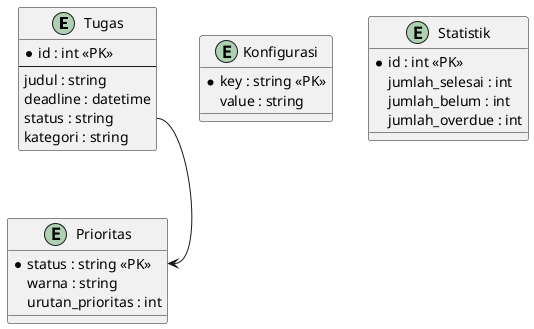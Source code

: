 @startuml
entity "Tugas" as T {
  * id : int <<PK>>
  --
  judul : string
  deadline : datetime
  status : string
  kategori : string
}

entity "Konfigurasi" as K {
  * key : string <<PK>>
  value : string
}

entity "Statistik" as S {
  * id : int <<PK>>
  jumlah_selesai : int
  jumlah_belum : int
  jumlah_overdue : int
}

entity "Prioritas" as P {
  * status : string <<PK>>
  warna : string
  urutan_prioritas : int
}

T::status --> P::status
@enduml
